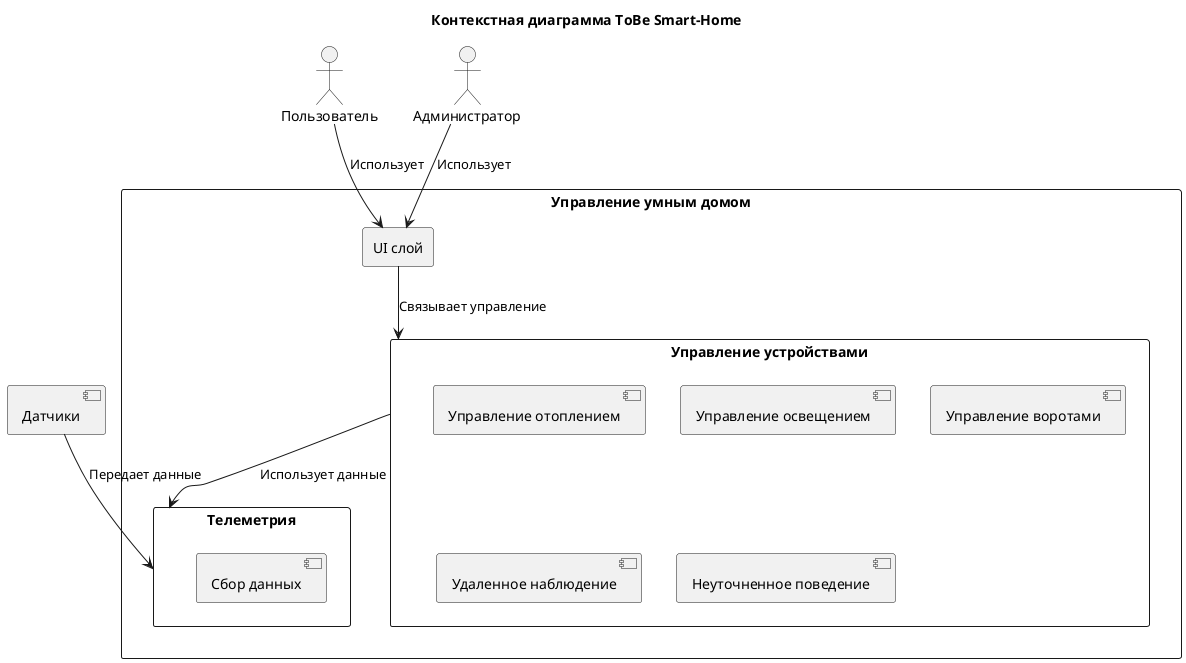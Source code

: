 @startuml
title Контекстная диаграмма ToBe Smart-Home

!define RECTANGLE component
!define PERSON actor

' Определяем внешние системы
PERSON Пользователь
PERSON Администратор
component "Датчики" as Sensors

' Определяем приложение
rectangle "Управление умным домом" as SmartHomeApp {
    rectangle "Управление устройствами" as DeviceManagement {
        component "Управление отоплением" as HeatingControl
        component "Управление освещением" as LightingControl
        component "Управление воротами" as GateControl
        component "Удаленное наблюдение" as RemoteMonitoring
        component "Неуточненное поведение" as FutureBehavior
    }
    rectangle "Телеметрия" as Telemetry {
        component "Сбор данных" as DataCollection
    }
    rectangle "UI слой" as UI
}

' Определяем связи
Пользователь --> UI : Использует
Администратор --> UI : Использует
Sensors --> Telemetry : Передает данные
UI --> DeviceManagement : Связывает управление
DeviceManagement --> Telemetry : Использует данные

@enduml
